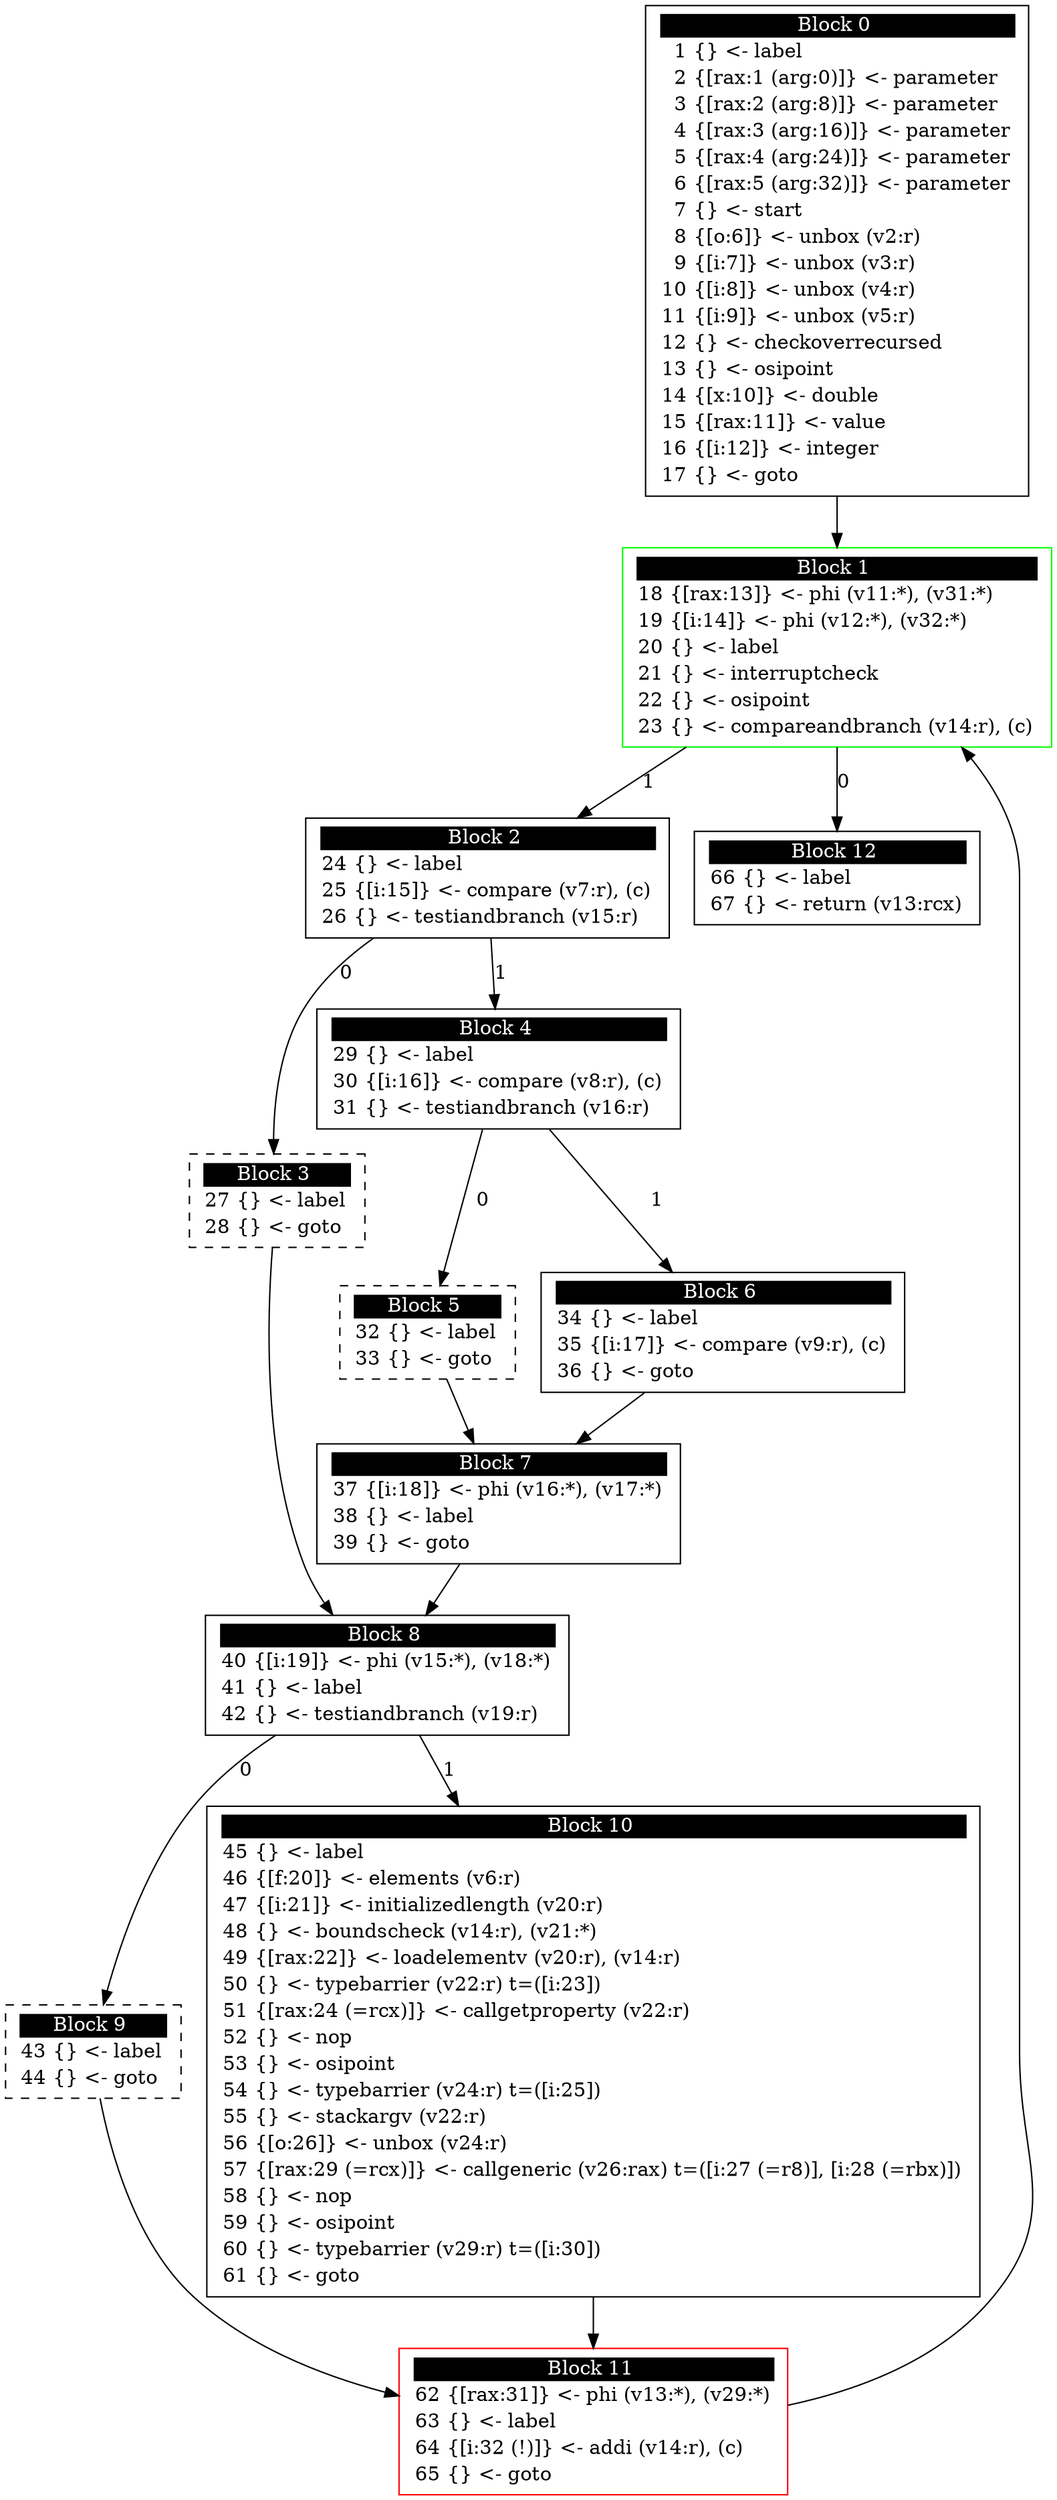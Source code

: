 digraph {
  rankdir=TB
  splines=true

  "Block0" [ shape=box label=<<table border="0" cellborder="0" cellpadding="1"><tr><td align="center" bgcolor="black" colspan="3"><font color="white">Block 0 </font></td></tr><tr><td align="right" port="i1">1</td><td align="left">{} &lt;- label</td></tr><tr><td align="right" port="i2">2</td><td align="left">{[rax:1 (arg:0)]} &lt;- parameter</td></tr><tr><td align="right" port="i3">3</td><td align="left">{[rax:2 (arg:8)]} &lt;- parameter</td></tr><tr><td align="right" port="i4">4</td><td align="left">{[rax:3 (arg:16)]} &lt;- parameter</td></tr><tr><td align="right" port="i5">5</td><td align="left">{[rax:4 (arg:24)]} &lt;- parameter</td></tr><tr><td align="right" port="i6">6</td><td align="left">{[rax:5 (arg:32)]} &lt;- parameter</td></tr><tr><td align="right" port="i7">7</td><td align="left">{} &lt;- start</td></tr><tr><td align="right" port="i8">8</td><td align="left">{[o:6]} &lt;- unbox (v2:r)</td></tr><tr><td align="right" port="i9">9</td><td align="left">{[i:7]} &lt;- unbox (v3:r)</td></tr><tr><td align="right" port="i10">10</td><td align="left">{[i:8]} &lt;- unbox (v4:r)</td></tr><tr><td align="right" port="i11">11</td><td align="left">{[i:9]} &lt;- unbox (v5:r)</td></tr><tr><td align="right" port="i12">12</td><td align="left">{} &lt;- checkoverrecursed</td></tr><tr><td align="right" port="i13">13</td><td align="left">{} &lt;- osipoint</td></tr><tr><td align="right" port="i14">14</td><td align="left">{[x:10]} &lt;- double</td></tr><tr><td align="right" port="i15">15</td><td align="left">{[rax:11]} &lt;- value</td></tr><tr><td align="right" port="i16">16</td><td align="left">{[i:12]} &lt;- integer</td></tr><tr><td align="right" port="i17">17</td><td align="left">{} &lt;- goto</td></tr></table>> ] ;
  "Block1" [ color=green shape=box label=<<table border="0" cellborder="0" cellpadding="1"><tr><td align="center" bgcolor="black" colspan="3"><font color="white">Block 1 </font></td></tr><tr><td align="right" port="i18">18</td><td align="left">{[rax:13]} &lt;- phi (v11:*), (v31:*)</td></tr><tr><td align="right" port="i19">19</td><td align="left">{[i:14]} &lt;- phi (v12:*), (v32:*)</td></tr><tr><td align="right" port="i20">20</td><td align="left">{} &lt;- label</td></tr><tr><td align="right" port="i21">21</td><td align="left">{} &lt;- interruptcheck</td></tr><tr><td align="right" port="i22">22</td><td align="left">{} &lt;- osipoint</td></tr><tr><td align="right" port="i23">23</td><td align="left">{} &lt;- compareandbranch (v14:r), (c)</td></tr></table>> ] ;
  "Block2" [ shape=box label=<<table border="0" cellborder="0" cellpadding="1"><tr><td align="center" bgcolor="black" colspan="3"><font color="white">Block 2 </font></td></tr><tr><td align="right" port="i24">24</td><td align="left">{} &lt;- label</td></tr><tr><td align="right" port="i25">25</td><td align="left">{[i:15]} &lt;- compare (v7:r), (c)</td></tr><tr><td align="right" port="i26">26</td><td align="left">{} &lt;- testiandbranch (v15:r)</td></tr></table>> ] ;
  "Block3" [ shape=box style=dashed label=<<table border="0" cellborder="0" cellpadding="1"><tr><td align="center" bgcolor="black" colspan="3"><font color="white">Block 3 </font></td></tr><tr><td align="right" port="i27">27</td><td align="left">{} &lt;- label</td></tr><tr><td align="right" port="i28">28</td><td align="left">{} &lt;- goto</td></tr></table>> ] ;
  "Block4" [ shape=box label=<<table border="0" cellborder="0" cellpadding="1"><tr><td align="center" bgcolor="black" colspan="3"><font color="white">Block 4 </font></td></tr><tr><td align="right" port="i29">29</td><td align="left">{} &lt;- label</td></tr><tr><td align="right" port="i30">30</td><td align="left">{[i:16]} &lt;- compare (v8:r), (c)</td></tr><tr><td align="right" port="i31">31</td><td align="left">{} &lt;- testiandbranch (v16:r)</td></tr></table>> ] ;
  "Block5" [ shape=box style=dashed label=<<table border="0" cellborder="0" cellpadding="1"><tr><td align="center" bgcolor="black" colspan="3"><font color="white">Block 5 </font></td></tr><tr><td align="right" port="i32">32</td><td align="left">{} &lt;- label</td></tr><tr><td align="right" port="i33">33</td><td align="left">{} &lt;- goto</td></tr></table>> ] ;
  "Block6" [ shape=box label=<<table border="0" cellborder="0" cellpadding="1"><tr><td align="center" bgcolor="black" colspan="3"><font color="white">Block 6 </font></td></tr><tr><td align="right" port="i34">34</td><td align="left">{} &lt;- label</td></tr><tr><td align="right" port="i35">35</td><td align="left">{[i:17]} &lt;- compare (v9:r), (c)</td></tr><tr><td align="right" port="i36">36</td><td align="left">{} &lt;- goto</td></tr></table>> ] ;
  "Block7" [ shape=box label=<<table border="0" cellborder="0" cellpadding="1"><tr><td align="center" bgcolor="black" colspan="3"><font color="white">Block 7 </font></td></tr><tr><td align="right" port="i37">37</td><td align="left">{[i:18]} &lt;- phi (v16:*), (v17:*)</td></tr><tr><td align="right" port="i38">38</td><td align="left">{} &lt;- label</td></tr><tr><td align="right" port="i39">39</td><td align="left">{} &lt;- goto</td></tr></table>> ] ;
  "Block8" [ shape=box label=<<table border="0" cellborder="0" cellpadding="1"><tr><td align="center" bgcolor="black" colspan="3"><font color="white">Block 8 </font></td></tr><tr><td align="right" port="i40">40</td><td align="left">{[i:19]} &lt;- phi (v15:*), (v18:*)</td></tr><tr><td align="right" port="i41">41</td><td align="left">{} &lt;- label</td></tr><tr><td align="right" port="i42">42</td><td align="left">{} &lt;- testiandbranch (v19:r)</td></tr></table>> ] ;
  "Block9" [ shape=box style=dashed label=<<table border="0" cellborder="0" cellpadding="1"><tr><td align="center" bgcolor="black" colspan="3"><font color="white">Block 9 </font></td></tr><tr><td align="right" port="i43">43</td><td align="left">{} &lt;- label</td></tr><tr><td align="right" port="i44">44</td><td align="left">{} &lt;- goto</td></tr></table>> ] ;
  "Block10" [ shape=box label=<<table border="0" cellborder="0" cellpadding="1"><tr><td align="center" bgcolor="black" colspan="3"><font color="white">Block 10 </font></td></tr><tr><td align="right" port="i45">45</td><td align="left">{} &lt;- label</td></tr><tr><td align="right" port="i46">46</td><td align="left">{[f:20]} &lt;- elements (v6:r)</td></tr><tr><td align="right" port="i47">47</td><td align="left">{[i:21]} &lt;- initializedlength (v20:r)</td></tr><tr><td align="right" port="i48">48</td><td align="left">{} &lt;- boundscheck (v14:r), (v21:*)</td></tr><tr><td align="right" port="i49">49</td><td align="left">{[rax:22]} &lt;- loadelementv (v20:r), (v14:r)</td></tr><tr><td align="right" port="i50">50</td><td align="left">{} &lt;- typebarrier (v22:r) t=([i:23])</td></tr><tr><td align="right" port="i51">51</td><td align="left">{[rax:24 (=rcx)]} &lt;- callgetproperty (v22:r)</td></tr><tr><td align="right" port="i52">52</td><td align="left">{} &lt;- nop</td></tr><tr><td align="right" port="i53">53</td><td align="left">{} &lt;- osipoint</td></tr><tr><td align="right" port="i54">54</td><td align="left">{} &lt;- typebarrier (v24:r) t=([i:25])</td></tr><tr><td align="right" port="i55">55</td><td align="left">{} &lt;- stackargv (v22:r)</td></tr><tr><td align="right" port="i56">56</td><td align="left">{[o:26]} &lt;- unbox (v24:r)</td></tr><tr><td align="right" port="i57">57</td><td align="left">{[rax:29 (=rcx)]} &lt;- callgeneric (v26:rax) t=([i:27 (=r8)], [i:28 (=rbx)])</td></tr><tr><td align="right" port="i58">58</td><td align="left">{} &lt;- nop</td></tr><tr><td align="right" port="i59">59</td><td align="left">{} &lt;- osipoint</td></tr><tr><td align="right" port="i60">60</td><td align="left">{} &lt;- typebarrier (v29:r) t=([i:30])</td></tr><tr><td align="right" port="i61">61</td><td align="left">{} &lt;- goto</td></tr></table>> ] ;
  "Block11" [ color=red shape=box label=<<table border="0" cellborder="0" cellpadding="1"><tr><td align="center" bgcolor="black" colspan="3"><font color="white">Block 11 </font></td></tr><tr><td align="right" port="i62">62</td><td align="left">{[rax:31]} &lt;- phi (v13:*), (v29:*)</td></tr><tr><td align="right" port="i63">63</td><td align="left">{} &lt;- label</td></tr><tr><td align="right" port="i64">64</td><td align="left">{[i:32 (!)]} &lt;- addi (v14:r), (c)</td></tr><tr><td align="right" port="i65">65</td><td align="left">{} &lt;- goto</td></tr></table>> ] ;
  "Block12" [ shape=box label=<<table border="0" cellborder="0" cellpadding="1"><tr><td align="center" bgcolor="black" colspan="3"><font color="white">Block 12 </font></td></tr><tr><td align="right" port="i66">66</td><td align="left">{} &lt;- label</td></tr><tr><td align="right" port="i67">67</td><td align="left">{} &lt;- return (v13:rcx)</td></tr></table>> ] ;

  "Block0" -> "Block1" ;
  "Block1" -> "Block2" [ label=1 ] ;
  "Block1" -> "Block12" [ label=0 ] ;
  "Block2" -> "Block4" [ label=1 ] ;
  "Block2" -> "Block3" [ label=0 ] ;
  "Block3" -> "Block8" ;
  "Block4" -> "Block6" [ label=1 ] ;
  "Block4" -> "Block5" [ label=0 ] ;
  "Block5" -> "Block7" ;
  "Block6" -> "Block7" ;
  "Block7" -> "Block8" ;
  "Block8" -> "Block10" [ label=1 ] ;
  "Block8" -> "Block9" [ label=0 ] ;
  "Block9" -> "Block11" ;
  "Block10" -> "Block11" ;
  "Block11" -> "Block1" ;
}
